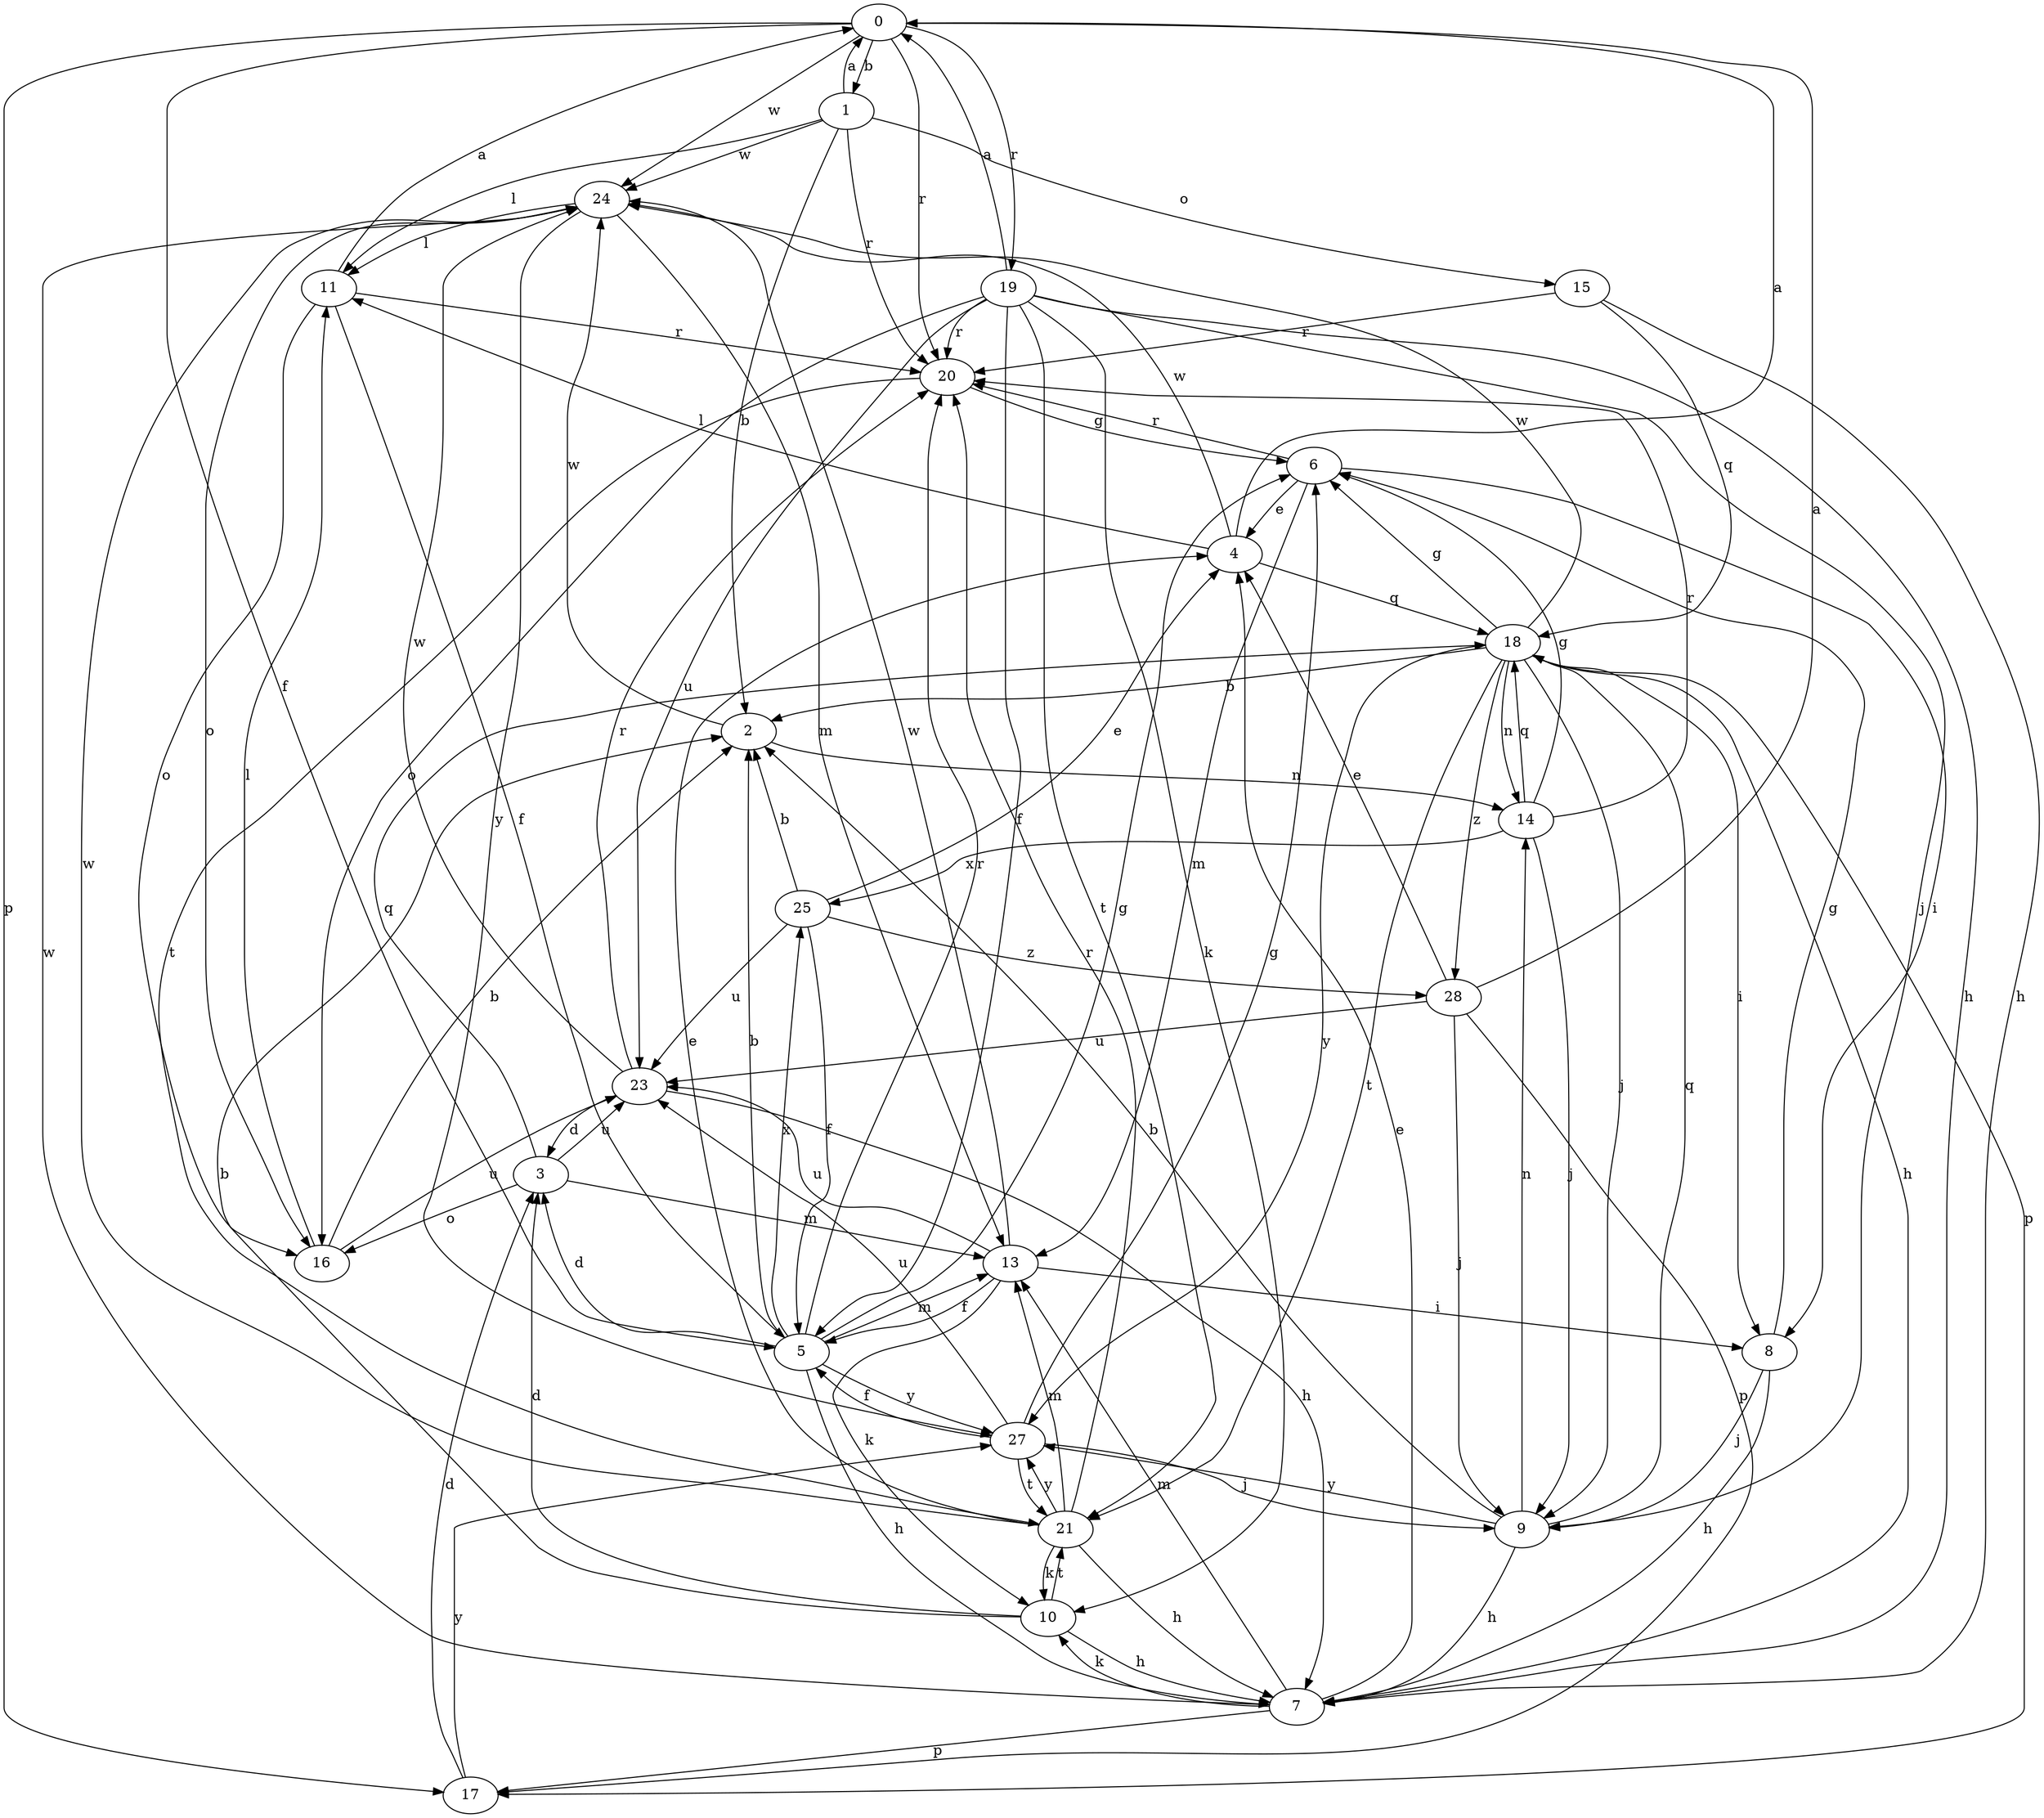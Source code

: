 strict digraph  {
0;
1;
2;
3;
4;
5;
6;
7;
8;
9;
10;
11;
13;
14;
15;
16;
17;
18;
19;
20;
21;
23;
24;
25;
27;
28;
0 -> 1  [label=b];
0 -> 5  [label=f];
0 -> 17  [label=p];
0 -> 19  [label=r];
0 -> 20  [label=r];
0 -> 24  [label=w];
1 -> 0  [label=a];
1 -> 2  [label=b];
1 -> 11  [label=l];
1 -> 15  [label=o];
1 -> 20  [label=r];
1 -> 24  [label=w];
2 -> 14  [label=n];
2 -> 24  [label=w];
3 -> 13  [label=m];
3 -> 16  [label=o];
3 -> 18  [label=q];
3 -> 23  [label=u];
4 -> 0  [label=a];
4 -> 11  [label=l];
4 -> 18  [label=q];
4 -> 24  [label=w];
5 -> 2  [label=b];
5 -> 3  [label=d];
5 -> 6  [label=g];
5 -> 7  [label=h];
5 -> 13  [label=m];
5 -> 20  [label=r];
5 -> 25  [label=x];
5 -> 27  [label=y];
6 -> 4  [label=e];
6 -> 8  [label=i];
6 -> 13  [label=m];
6 -> 20  [label=r];
7 -> 4  [label=e];
7 -> 10  [label=k];
7 -> 13  [label=m];
7 -> 17  [label=p];
7 -> 24  [label=w];
8 -> 6  [label=g];
8 -> 7  [label=h];
8 -> 9  [label=j];
9 -> 2  [label=b];
9 -> 7  [label=h];
9 -> 14  [label=n];
9 -> 18  [label=q];
9 -> 27  [label=y];
10 -> 2  [label=b];
10 -> 3  [label=d];
10 -> 7  [label=h];
10 -> 21  [label=t];
11 -> 0  [label=a];
11 -> 5  [label=f];
11 -> 16  [label=o];
11 -> 20  [label=r];
13 -> 5  [label=f];
13 -> 8  [label=i];
13 -> 10  [label=k];
13 -> 23  [label=u];
13 -> 24  [label=w];
14 -> 6  [label=g];
14 -> 9  [label=j];
14 -> 18  [label=q];
14 -> 20  [label=r];
14 -> 25  [label=x];
15 -> 7  [label=h];
15 -> 18  [label=q];
15 -> 20  [label=r];
16 -> 2  [label=b];
16 -> 11  [label=l];
16 -> 23  [label=u];
17 -> 3  [label=d];
17 -> 27  [label=y];
18 -> 2  [label=b];
18 -> 6  [label=g];
18 -> 7  [label=h];
18 -> 8  [label=i];
18 -> 9  [label=j];
18 -> 14  [label=n];
18 -> 17  [label=p];
18 -> 21  [label=t];
18 -> 24  [label=w];
18 -> 27  [label=y];
18 -> 28  [label=z];
19 -> 0  [label=a];
19 -> 5  [label=f];
19 -> 7  [label=h];
19 -> 9  [label=j];
19 -> 10  [label=k];
19 -> 16  [label=o];
19 -> 20  [label=r];
19 -> 21  [label=t];
19 -> 23  [label=u];
20 -> 6  [label=g];
20 -> 21  [label=t];
21 -> 4  [label=e];
21 -> 7  [label=h];
21 -> 10  [label=k];
21 -> 13  [label=m];
21 -> 20  [label=r];
21 -> 24  [label=w];
21 -> 27  [label=y];
23 -> 3  [label=d];
23 -> 7  [label=h];
23 -> 20  [label=r];
23 -> 24  [label=w];
24 -> 11  [label=l];
24 -> 13  [label=m];
24 -> 16  [label=o];
24 -> 27  [label=y];
25 -> 2  [label=b];
25 -> 4  [label=e];
25 -> 5  [label=f];
25 -> 23  [label=u];
25 -> 28  [label=z];
27 -> 5  [label=f];
27 -> 6  [label=g];
27 -> 9  [label=j];
27 -> 21  [label=t];
27 -> 23  [label=u];
28 -> 0  [label=a];
28 -> 4  [label=e];
28 -> 9  [label=j];
28 -> 17  [label=p];
28 -> 23  [label=u];
}
